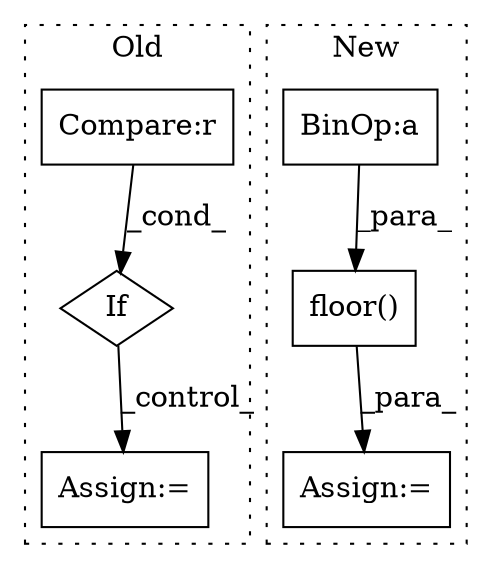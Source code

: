 digraph G {
subgraph cluster0 {
1 [label="If" a="96" s="10336" l="3" shape="diamond"];
5 [label="Assign:=" a="68" s="10559" l="3" shape="box"];
6 [label="Compare:r" a="40" s="10339" l="19" shape="box"];
label = "Old";
style="dotted";
}
subgraph cluster1 {
2 [label="floor()" a="75" s="10242,10264" l="11,1" shape="box"];
3 [label="Assign:=" a="68" s="10239" l="3" shape="box"];
4 [label="BinOp:a" a="82" s="10258" l="3" shape="box"];
label = "New";
style="dotted";
}
1 -> 5 [label="_control_"];
2 -> 3 [label="_para_"];
4 -> 2 [label="_para_"];
6 -> 1 [label="_cond_"];
}
